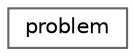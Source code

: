 digraph "Graphical Class Hierarchy"
{
 // LATEX_PDF_SIZE
  bgcolor="transparent";
  edge [fontname=Helvetica,fontsize=10,labelfontname=Helvetica,labelfontsize=10];
  node [fontname=Helvetica,fontsize=10,shape=box,height=0.2,width=0.4];
  rankdir="LR";
  Node0 [id="Node000000",label="problem",height=0.2,width=0.4,color="grey40", fillcolor="white", style="filled",URL="$dc/db3/structproblem.html",tooltip=" "];
}

